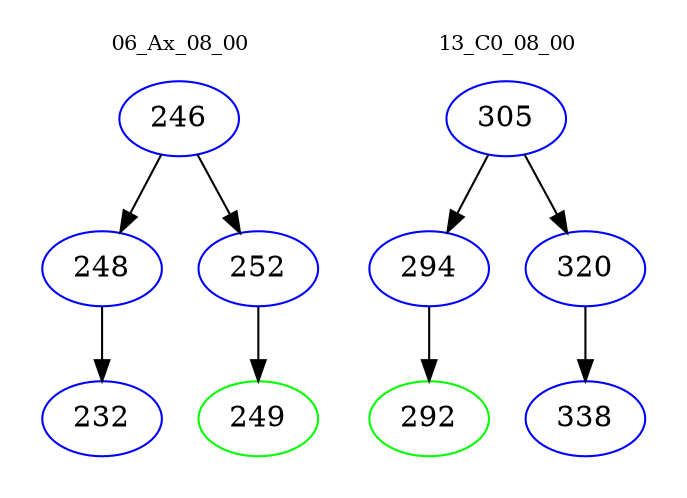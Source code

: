 digraph{
subgraph cluster_0 {
color = white
label = "06_Ax_08_00";
fontsize=10;
T0_246 [label="246", color="blue"]
T0_246 -> T0_248 [color="black"]
T0_248 [label="248", color="blue"]
T0_248 -> T0_232 [color="black"]
T0_232 [label="232", color="blue"]
T0_246 -> T0_252 [color="black"]
T0_252 [label="252", color="blue"]
T0_252 -> T0_249 [color="black"]
T0_249 [label="249", color="green"]
}
subgraph cluster_1 {
color = white
label = "13_C0_08_00";
fontsize=10;
T1_305 [label="305", color="blue"]
T1_305 -> T1_294 [color="black"]
T1_294 [label="294", color="blue"]
T1_294 -> T1_292 [color="black"]
T1_292 [label="292", color="green"]
T1_305 -> T1_320 [color="black"]
T1_320 [label="320", color="blue"]
T1_320 -> T1_338 [color="black"]
T1_338 [label="338", color="blue"]
}
}

